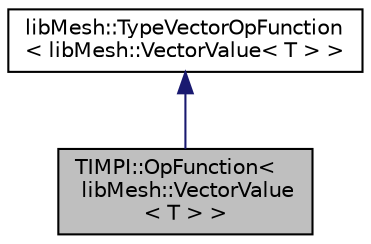 digraph "TIMPI::OpFunction&lt; libMesh::VectorValue&lt; T &gt; &gt;"
{
 // INTERACTIVE_SVG=YES
  edge [fontname="Helvetica",fontsize="10",labelfontname="Helvetica",labelfontsize="10"];
  node [fontname="Helvetica",fontsize="10",shape=record];
  Node1 [label="TIMPI::OpFunction\<\l libMesh::VectorValue\l\< T \> \>",height=0.2,width=0.4,color="black", fillcolor="grey75", style="filled" fontcolor="black"];
  Node2 -> Node1 [dir="back",color="midnightblue",fontsize="10",style="solid",fontname="Helvetica"];
  Node2 [label="libMesh::TypeVectorOpFunction\l\< libMesh::VectorValue\< T \> \>",height=0.2,width=0.4,color="black", fillcolor="white", style="filled",URL="$classlibMesh_1_1TypeVectorOpFunction.html"];
}
